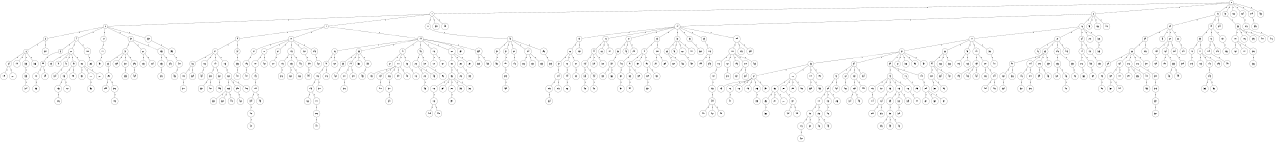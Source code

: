 graph G {
size="8.5,11;"
ratio = "expand;"
fixedsize="true;"
overlap="scale;"
node[shape=circle,width=.12,hight=.12,fontsize=12]
edge[fontsize=12]

0[label=" 0" color=black, pos="2.2602689,0.57522632!"];
1[label=" 1" color=black, pos="1.1452821,1.2436615!"];
2[label=" 2" color=black, pos="1.9753735,2.8159635!"];
3[label=" 3" color=black, pos="1.0950148,0.27272303!"];
4[label=" 4" color=black, pos="2.0802472,1.1615677!"];
5[label=" 5" color=black, pos="1.2275807,0.24066206!"];
6[label=" 6" color=black, pos="1.5898493,0.16160998!"];
7[label=" 7" color=black, pos="2.770256,0.53920199!"];
8[label=" 8" color=black, pos="1.5548776,1.5337963!"];
9[label=" 9" color=black, pos="0.4967174,2.1363004!"];
10[label=" 10" color=black, pos="0.25599183,2.3672392!"];
11[label=" 11" color=black, pos="1.5788913,0.53312112!"];
12[label=" 12" color=black, pos="0.63655563,1.1030114!"];
13[label=" 13" color=black, pos="1.196585,2.6318153!"];
14[label=" 14" color=black, pos="0.89621993,2.2118759!"];
15[label=" 15" color=black, pos="1.7286778,0.69700088!"];
16[label=" 16" color=black, pos="0.8655062,2.9837151!"];
17[label=" 17" color=black, pos="1.0082551,0.83431455!"];
18[label=" 18" color=black, pos="2.0722795,2.6152535!"];
19[label=" 19" color=black, pos="0.84151602,0.31030924!"];
20[label=" 20" color=black, pos="2.8430634,0.342208!"];
21[label=" 21" color=black, pos="1.7569941,0.82608268!"];
22[label=" 22" color=black, pos="2.7674486,1.3196899!"];
23[label=" 23" color=black, pos="0.78903647,0.77968182!"];
24[label=" 24" color=black, pos="2.247488,1.0167663!"];
25[label=" 25" color=black, pos="2.8834125,2.51999!"];
26[label=" 26" color=black, pos="0.052634594,1.6068628!"];
27[label=" 27" color=black, pos="2.2836181,2.3722223!"];
28[label=" 28" color=black, pos="2.3304926,1.1663299!"];
29[label=" 29" color=black, pos="2.6884536,2.7407007!"];
30[label=" 30" color=black, pos="0.030371138,2.9520286!"];
31[label=" 31" color=black, pos="1.0770814,1.4739503!"];
32[label=" 32" color=black, pos="1.4951073,2.5803125!"];
33[label=" 33" color=black, pos="0.34179737,1.3342119!"];
34[label=" 34" color=black, pos="2.2355459,0.28858259!"];
35[label=" 35" color=black, pos="0.85824671,0.64584546!"];
36[label=" 36" color=black, pos="2.3752351,2.2762261!"];
37[label=" 37" color=black, pos="2.8045879,2.5195909!"];
38[label=" 38" color=black, pos="1.0773174,0.65436664!"];
39[label=" 39" color=black, pos="1.2033298,1.4789682!"];
40[label=" 40" color=black, pos="0.61903347,0.076957045!"];
41[label=" 41" color=black, pos="0.15958313,0.35526281!"];
42[label=" 42" color=black, pos="0.35224362,1.914293!"];
43[label=" 43" color=black, pos="1.3046503,1.3992297!"];
44[label=" 44" color=black, pos="0.37231383,1.7435741!"];
45[label=" 45" color=black, pos="1.6923825,2.0118608!"];
46[label=" 46" color=black, pos="1.7347844,2.9240986!"];
47[label=" 47" color=black, pos="2.7945443,2.6365514!"];
48[label=" 48" color=black, pos="2.4623475,2.3744086!"];
49[label=" 49" color=black, pos="0.12467734,1.0170597!"];
50[label=" 50" color=black, pos="1.3735168,0.68741129!"];
51[label=" 51" color=black, pos="1.4914912,1.3580525!"];
52[label=" 52" color=black, pos="2.7620967,2.0407067!"];
53[label=" 53" color=black, pos="2.3647915,0.22417907!"];
54[label=" 54" color=black, pos="0.71879489,0.037690048!"];
55[label=" 55" color=black, pos="1.5513445,0.92691699!"];
56[label=" 56" color=black, pos="0.38774982,1.6356226!"];
57[label=" 57" color=black, pos="0.030997071,1.9893481!"];
58[label=" 58" color=black, pos="2.5840349,0.082681018!"];
59[label=" 59" color=black, pos="2.7634004,1.9393311!"];
60[label=" 60" color=black, pos="1.54236,1.9799763!"];
61[label=" 61" color=black, pos="1.0326054,1.0067274!"];
62[label=" 62" color=black, pos="2.3524331,0.26473947!"];
63[label=" 63" color=black, pos="2.7186588,2.9174695!"];
64[label=" 64" color=black, pos="1.4929821,2.6188358!"];
65[label=" 65" color=black, pos="1.2057744,1.9284931!"];
66[label=" 66" color=black, pos="0.28494335,1.8653354!"];
67[label=" 67" color=black, pos="0.45190758,1.5738409!"];
68[label=" 68" color=black, pos="0.78470448,1.9014191!"];
69[label=" 69" color=black, pos="0.75797258,0.56871012!"];
70[label=" 70" color=black, pos="0.95256394,1.0141832!"];
71[label=" 71" color=black, pos="2.0251061,0.77763142!"];
72[label=" 72" color=black, pos="0.48474489,0.042067295!"];
73[label=" 73" color=black, pos="0.0046511707,1.4803286!"];
74[label=" 74" color=black, pos="1.9817345,2.3379383!"];
75[label=" 75" color=black, pos="1.1503306,2.4279097!"];
76[label=" 76" color=black, pos="0.4655963,2.752345!"];
77[label=" 77" color=black, pos="2.2374753,0.33397454!"];
78[label=" 78" color=black, pos="2.1545047,1.861262!"];
79[label=" 79" color=black, pos="0.27981054,1.6976989!"];
80[label=" 80" color=black, pos="2.0353607,1.4550747!"];
81[label=" 81" color=black, pos="2.7103265,2.3296064!"];
82[label=" 82" color=black, pos="2.2810673,1.125703!"];
83[label=" 83" color=black, pos="1.5793238,2.366433!"];
84[label=" 84" color=black, pos="0.88294151,1.268489!"];
85[label=" 85" color=black, pos="2.439833,0.31045611!"];
86[label=" 86" color=black, pos="1.9506213,1.7739484!"];
87[label=" 87" color=black, pos="0.81061162,0.99498723!"];
88[label=" 88" color=black, pos="0.21141346,1.8859842!"];
89[label=" 89" color=black, pos="1.3854652,1.613801!"];
90[label=" 90" color=black, pos="1.8831352,0.097930442!"];
91[label=" 91" color=black, pos="1.2931167,2.5073791!"];
92[label=" 92" color=black, pos="1.5831414,2.2964751!"];
93[label=" 93" color=black, pos="2.3783315,0.61731221!"];
94[label=" 94" color=black, pos="1.7786493,0.55938458!"];
95[label=" 95" color=black, pos="2.8629079,0.43523326!"];
96[label=" 96" color=black, pos="0.0044337348,0.99606139!"];
97[label=" 97" color=black, pos="0.53680802,0.056431455!"];
98[label=" 98" color=black, pos="0.34936638,2.8824023!"];
99[label=" 99" color=black, pos="0.61872536,1.8185413!"];
100[label=" 100" color=black, pos="1.1656494,1.2248413!"];
101[label=" 101" color=black, pos="2.7219475,2.8729337!"];
102[label=" 102" color=black, pos="2.2334141,1.0898578!"];
103[label=" 103" color=black, pos="1.98669,2.1706435!"];
104[label=" 104" color=black, pos="0.84630853,0.38102272!"];
105[label=" 105" color=black, pos="0.77656725,1.8030598!"];
106[label=" 106" color=black, pos="1.5918161,1.7684167!"];
107[label=" 107" color=black, pos="0.075243377,0.41240824!"];
108[label=" 108" color=black, pos="0.70197439,0.7848736!"];
109[label=" 109" color=black, pos="1.479403,2.9245188!"];
110[label=" 110" color=black, pos="0.090125501,1.8091393!"];
111[label=" 111" color=black, pos="1.5394677,0.067939334!"];
112[label=" 112" color=black, pos="1.1464876,2.7688928!"];
113[label=" 113" color=black, pos="2.8864162,1.0489885!"];
114[label=" 114" color=black, pos="2.2574146,1.6887738!"];
115[label=" 115" color=black, pos="2.4043632,0.57355075!"];
116[label=" 116" color=black, pos="1.7384315,1.5302596!"];
117[label=" 117" color=black, pos="0.01623162,2.9306517!"];
118[label=" 118" color=black, pos="1.469155,2.1831727!"];
119[label=" 119" color=black, pos="1.7195738,2.394399!"];
120[label=" 120" color=black, pos="0.70007406,2.7891163!"];
121[label=" 121" color=black, pos="1.7352444,1.0647226!"];
122[label=" 122" color=black, pos="0.65551002,2.325317!"];
123[label=" 123" color=black, pos="2.8546784,0.16621089!"];
124[label=" 124" color=black, pos="2.2572921,1.8109445!"];
125[label=" 125" color=black, pos="2.1512488,0.37988087!"];
126[label=" 126" color=black, pos="0.48138722,2.6290265!"];
127[label=" 127" color=black, pos="2.8141655,2.0670224!"];
128[label=" 128" color=black, pos="2.1867172,2.1007299!"];
129[label=" 129" color=black, pos="1.6942434,0.91462059!"];
130[label=" 130" color=black, pos="0.9189489,2.4096267!"];
131[label=" 131" color=black, pos="2.1388054,1.3667372!"];
132[label=" 132" color=black, pos="0.27230806,0.66962127!"];
133[label=" 133" color=black, pos="1.9192779,2.0439607!"];
134[label=" 134" color=black, pos="1.6125557,1.601626!"];
135[label=" 135" color=black, pos="1.6964127,0.94096085!"];
136[label=" 136" color=black, pos="0.52478705,0.80509154!"];
137[label=" 137" color=black, pos="0.20714328,1.5687839!"];
138[label=" 138" color=black, pos="0.95964974,1.8997194!"];
139[label=" 139" color=black, pos="2.5542483,2.4945526!"];
140[label=" 140" color=black, pos="0.44413825,1.2501132!"];
141[label=" 141" color=black, pos="2.2136761,2.7640812!"];
142[label=" 142" color=black, pos="0.96706111,1.252953!"];
143[label=" 143" color=black, pos="2.0343556,1.5466038!"];
144[label=" 144" color=black, pos="2.2356046,1.7781731!"];
145[label=" 145" color=black, pos="0.071407421,2.56884!"];
146[label=" 146" color=black, pos="1.3253677,1.1295123!"];
147[label=" 147" color=black, pos="0.7350161,1.7061723!"];
148[label=" 148" color=black, pos="2.7882388,2.5425704!"];
149[label=" 149" color=black, pos="1.2503594,0.82814664!"];
150[label=" 150" color=black, pos="1.6723588,1.8808943!"];
151[label=" 151" color=black, pos="0.27501344,0.26585709!"];
152[label=" 152" color=black, pos="1.7791934,2.9533659!"];
153[label=" 153" color=black, pos="2.3909873,0.88165797!"];
154[label=" 154" color=black, pos="0.99076541,2.5959711!"];
155[label=" 155" color=black, pos="2.6352352,1.9049359!"];
156[label=" 156" color=black, pos="1.258429,2.4253889!"];
157[label=" 157" color=black, pos="2.7541579,1.7262089!"];
158[label=" 158" color=black, pos="0.33463517,1.1332312!"];
159[label=" 159" color=black, pos="2.0346014,0.12026663!"];
160[label=" 160" color=black, pos="2.4431185,1.6643956!"];
161[label=" 161" color=black, pos="0.59583844,0.55046089!"];
162[label=" 162" color=black, pos="0.55722379,1.3123854!"];
163[label=" 163" color=black, pos="2.4485754,2.615933!"];
164[label=" 164" color=black, pos="0.66482752,0.21579274!"];
165[label=" 165" color=black, pos="0.29485747,0.84550218!"];
166[label=" 166" color=black, pos="2.5491049,2.2391413!"];
167[label=" 167" color=black, pos="1.3778216,2.397501!"];
168[label=" 168" color=black, pos="1.4330404,1.6550459!"];
169[label=" 169" color=black, pos="2.6079501,2.6154827!"];
170[label=" 170" color=black, pos="2.3519388,2.3576329!"];
171[label=" 171" color=black, pos="2.1451893,2.5075185!"];
172[label=" 172" color=black, pos="2.0148878,0.22900223!"];
173[label=" 173" color=black, pos="2.6653129,2.9392379!"];
174[label=" 174" color=black, pos="0.053237763,2.7981241!"];
175[label=" 175" color=black, pos="2.5377871,2.2519995!"];
176[label=" 176" color=black, pos="2.2575218,2.9997064!"];
177[label=" 177" color=black, pos="0.11255229,2.0306458!"];
178[label=" 178" color=black, pos="0.54305713,2.2650053!"];
179[label=" 179" color=black, pos="1.3618446,1.4982632!"];
180[label=" 180" color=black, pos="2.4958351,0.68647767!"];
181[label=" 181" color=black, pos="2.8017699,1.3755659!"];
182[label=" 182" color=black, pos="2.8040948,2.286067!"];
183[label=" 183" color=black, pos="2.3693152,0.31270937!"];
184[label=" 184" color=black, pos="1.445112,1.4923089!"];
185[label=" 185" color=black, pos="0.92760478,2.0221554!"];
186[label=" 186" color=black, pos="0.91123341,0.15890833!"];
187[label=" 187" color=black, pos="1.0596844,2.6498104!"];
188[label=" 188" color=black, pos="1.384437,0.71666754!"];
189[label=" 189" color=black, pos="0.96200368,1.0412145!"];
190[label=" 190" color=black, pos="2.2659234,2.1079803!"];
191[label=" 191" color=black, pos="0.865348,1.2620756!"];
192[label=" 192" color=black, pos="0.73310542,0.86812424!"];
193[label=" 193" color=black, pos="1.2773391,1.1313721!"];
194[label=" 194" color=black, pos="2.1774402,2.4616506!"];
195[label=" 195" color=black, pos="0.94745199,2.7926442!"];
196[label=" 196" color=black, pos="2.4477491,0.51809584!"];
197[label=" 197" color=black, pos="0.60154515,2.1758512!"];
198[label=" 198" color=black, pos="0.8865918,1.5027072!"];
199[label=" 199" color=black, pos="2.7045212,0.062399774!"];
200[label=" 200" color=black, pos="2.5191672,0.098336839!"];
201[label=" 201" color=black, pos="2.8208036,1.9850789!"];
202[label=" 202" color=black, pos="0.5199894,0.23536854!"];
203[label=" 203" color=black, pos="1.5581904,0.79933038!"];
204[label=" 204" color=black, pos="0.53732449,0.41569221!"];
205[label=" 205" color=black, pos="2.8767365,0.0063382085!"];
206[label=" 206" color=black, pos="0.87537492,0.51526814!"];
207[label=" 207" color=black, pos="2.2738281,2.0175228!"];
208[label=" 208" color=black, pos="0.50819193,2.5895016!"];
209[label=" 209" color=black, pos="2.3455686,0.32723939!"];
210[label=" 210" color=black, pos="0.021309997,0.33299937!"];
211[label=" 211" color=black, pos="2.5906207,2.5854399!"];
212[label=" 212" color=black, pos="1.449756,1.2668148!"];
213[label=" 213" color=black, pos="0.59267552,0.089820839!"];
214[label=" 214" color=black, pos="2.7821984,0.04794658!"];
215[label=" 215" color=black, pos="0.18275688,2.8490218!"];
216[label=" 216" color=black, pos="0.18132898,2.0199444!"];
217[label=" 217" color=black, pos="1.013104,0.39245552!"];
218[label=" 218" color=black, pos="2.9097917,0.61391442!"];
219[label=" 219" color=black, pos="2.8577846,2.6283575!"];
220[label=" 220" color=black, pos="2.2004865,1.6340331!"];
221[label=" 221" color=black, pos="2.1683254,1.2612124!"];
222[label=" 222" color=black, pos="1.3289429,2.0065503!"];
223[label=" 223" color=black, pos="1.3746284,2.2026486!"];
224[label=" 224" color=black, pos="2.2940955,2.0828549!"];
225[label=" 225" color=black, pos="1.5697767,0.34161354!"];
226[label=" 226" color=black, pos="0.20076529,1.9799807!"];
227[label=" 227" color=black, pos="1.1548823,0.36609051!"];
228[label=" 228" color=black, pos="1.5035106,2.1485307!"];
229[label=" 229" color=black, pos="2.7239775,1.6223597!"];
230[label=" 230" color=black, pos="1.7189021,0.56462026!"];
231[label=" 231" color=black, pos="2.484482,0.64948782!"];
232[label=" 232" color=black, pos="0.98986182,1.0857771!"];
233[label=" 233" color=black, pos="0.2076531,0.039206903!"];
234[label=" 234" color=black, pos="1.3829186,1.4669683!"];
235[label=" 235" color=black, pos="1.6275259,2.8931696!"];
236[label=" 236" color=black, pos="2.8331824,1.8028724!"];
237[label=" 237" color=black, pos="1.4514435,2.6100804!"];
238[label=" 238" color=black, pos="0.054141997,0.26387613!"];
239[label=" 239" color=black, pos="0.94196956,2.3172016!"];
240[label=" 240" color=black, pos="2.6457066,0.49146991!"];
241[label=" 241" color=black, pos="1.8303693,1.2617781!"];
242[label=" 242" color=black, pos="0.54986444,0.7510888!"];
243[label=" 243" color=black, pos="1.5618052,0.30842678!"];
244[label=" 244" color=black, pos="2.6859588,2.9521476!"];
245[label=" 245" color=black, pos="1.5365312,0.30774796!"];
246[label=" 246" color=black, pos="2.7369288,1.1292972!"];
247[label=" 247" color=black, pos="0.48498804,2.6107297!"];
248[label=" 248" color=black, pos="1.8494775,2.9840544!"];
249[label=" 249" color=black, pos="1.6328764,0.89313472!"];
250[label=" 250" color=black, pos="0.97457897,2.3601312!"];
251[label=" 251" color=black, pos="0.28848196,0.93137188!"];
252[label=" 252" color=black, pos="1.7798571,1.1118431!"];
253[label=" 253" color=black, pos="0.44574761,2.9070616!"];
254[label=" 254" color=black, pos="2.9912152,0.86157473!"];
255[label=" 255" color=black, pos="0.48285763,0.60689788!"];
256[label=" 256" color=black, pos="2.5745041,2.0121819!"];
257[label=" 257" color=black, pos="1.8367848,0.39012137!"];
258[label=" 258" color=black, pos="0.54954016,2.347748!"];
259[label=" 259" color=black, pos="0.41881054,2.8124629!"];
260[label=" 260" color=black, pos="2.1626394,2.515056!"];
261[label=" 261" color=black, pos="1.3438971,0.79106342!"];
262[label=" 262" color=black, pos="2.4584764,2.8113154!"];
263[label=" 263" color=black, pos="0.12494258,0.2736692!"];
264[label=" 264" color=black, pos="1.0091656,0.90682715!"];
265[label=" 265" color=black, pos="0.19116777,2.6573143!"];
266[label=" 266" color=black, pos="2.0472011,2.5787301!"];
267[label=" 267" color=black, pos="2.2841822,1.6646793!"];
268[label=" 268" color=black, pos="1.315499,2.0552086!"];
269[label=" 269" color=black, pos="2.601853,0.99450824!"];
270[label=" 270" color=black, pos="0.4989102,1.0016635!"];
271[label=" 271" color=black, pos="1.2240369,1.3232994!"];
272[label=" 272" color=black, pos="2.5611839,2.079153!"];
273[label=" 273" color=black, pos="1.5270751,0.49305955!"];
274[label=" 274" color=black, pos="0.74152953,1.0402879!"];
275[label=" 275" color=black, pos="0.46298257,1.4725333!"];
276[label=" 276" color=black, pos="1.8847026,1.4378776!"];
277[label=" 277" color=black, pos="1.374014,1.546885!"];
278[label=" 278" color=black, pos="1.2382094,0.496777!"];
279[label=" 279" color=black, pos="2.8238813,2.6954489!"];
280[label=" 280" color=black, pos="1.050203,2.1374167!"];
281[label=" 281" color=black, pos="2.5110691,1.1515543!"];
282[label=" 282" color=black, pos="2.7022659,0.27831038!"];
283[label=" 283" color=black, pos="2.8968094,1.94373!"];
284[label=" 284" color=black, pos="1.2785857,2.2680675!"];
285[label=" 285" color=black, pos="1.8139934,0.52552392!"];
286[label=" 286" color=black, pos="0.363501,1.5144492!"];
287[label=" 287" color=black, pos="0.84237735,0.57244737!"];
288[label=" 288" color=black, pos="0.98450001,2.4698585!"];
289[label=" 289" color=black, pos="1.3403404,0.7481678!"];
290[label=" 290" color=black, pos="1.813255,0.20785474!"];
291[label=" 291" color=black, pos="0.77732188,2.4915763!"];
292[label=" 292" color=black, pos="2.5331923,1.7085073!"];
293[label=" 293" color=black, pos="1.5745963,2.3993885!"];
294[label=" 294" color=black, pos="2.2563321,0.12547955!"];
295[label=" 295" color=black, pos="1.1237358,2.9912898!"];
296[label=" 296" color=black, pos="1.407791,2.6038049!"];
297[label=" 297" color=black, pos="2.0825611,1.7907377!"];
298[label=" 298" color=black, pos="0.3784509,1.6058806!"];
299[label=" 299" color=black, pos="0.15017715,2.2116803!"];
300[label=" 300" color=black, pos="2.8571007,2.0305551!"];
301[label=" 301" color=black, pos="0.15421877,0.36979431!"];
302[label=" 302" color=black, pos="0.34378125,0.50926031!"];
303[label=" 303" color=black, pos="1.1932008,2.5757528!"];
304[label=" 304" color=black, pos="1.9616984,2.3491232!"];
305[label=" 305" color=black, pos="1.5315304,1.9400758!"];
306[label=" 306" color=black, pos="1.1384532,1.0657541!"];
307[label=" 307" color=black, pos="1.6434133,0.97199984!"];
308[label=" 308" color=black, pos="0.19762205,0.93221101!"];
309[label=" 309" color=black, pos="0.43249854,1.7623917!"];
310[label=" 310" color=black, pos="2.7972792,0.24379682!"];
311[label=" 311" color=black, pos="2.7722021,1.5914717!"];
312[label=" 312" color=black, pos="1.9991074,0.77816012!"];
313[label=" 313" color=black, pos="2.0804557,2.4406192!"];
314[label=" 314" color=black, pos="0.26419223,0.50753937!"];
315[label=" 315" color=black, pos="2.7838077,0.40811949!"];
316[label=" 316" color=black, pos="2.4820942,0.3332706!"];
317[label=" 317" color=black, pos="0.64233581,0.6908725!"];
318[label=" 318" color=black, pos="0.36731426,0.43009492!"];
319[label=" 319" color=black, pos="1.754219,2.8734169!"];
320[label=" 320" color=black, pos="0.96216154,0.28396413!"];
321[label=" 321" color=black, pos="0.3698129,2.2615263!"];
322[label=" 322" color=black, pos="0.23095656,1.5416106!"];
323[label=" 323" color=black, pos="2.2486048,2.9961941!"];
324[label=" 324" color=black, pos="1.2900606,1.6452917!"];
325[label=" 325" color=black, pos="2.425127,0.37201139!"];
326[label=" 326" color=black, pos="1.2708335,1.9319576!"];
327[label=" 327" color=black, pos="1.8236729,2.7783788!"];
328[label=" 328" color=black, pos="2.4569515,0.82845176!"];
329[label=" 329" color=black, pos="0.78692622,2.4607695!"];
330[label=" 330" color=black, pos="1.8590436,1.0326471!"];
331[label=" 331" color=black, pos="0.95211028,0.83834748!"];
332[label=" 332" color=black, pos="2.3583058,0.1745673!"];
333[label=" 333" color=black, pos="2.8198034,2.575874!"];
334[label=" 334" color=black, pos="1.348685,2.1156894!"];
335[label=" 335" color=black, pos="2.3132061,2.9581924!"];
336[label=" 336" color=black, pos="2.9564112,2.596922!"];
337[label=" 337" color=black, pos="1.8766222,0.76122017!"];
338[label=" 338" color=black, pos="1.0600717,1.8433143!"];
339[label=" 339" color=black, pos="2.8227084,2.2543529!"];
340[label=" 340" color=black, pos="1.165301,1.9644471!"];
341[label=" 341" color=black, pos="2.9754989,0.075741305!"];
342[label=" 342" color=black, pos="0.0481527,1.4965418!"];
343[label=" 343" color=black, pos="1.085499,2.1315164!"];
344[label=" 344" color=black, pos="2.2413785,1.7852475!"];
345[label=" 345" color=black, pos="0.78613003,1.8536665!"];
346[label=" 346" color=black, pos="0.34033494,0.85838379!"];
347[label=" 347" color=black, pos="2.3786427,1.3440576!"];
348[label=" 348" color=black, pos="2.5416569,2.5290481!"];
349[label=" 349" color=black, pos="2.8488257,0.84133968!"];
350[label=" 350" color=black, pos="2.7962201,2.2583372!"];
351[label=" 351" color=black, pos="2.7926158,0.92362916!"];
352[label=" 352" color=black, pos="1.1182921,0.15199494!"];
353[label=" 353" color=black, pos="1.2553444,0.75062393!"];
354[label=" 354" color=black, pos="0.70264236,1.7587227!"];
355[label=" 355" color=black, pos="0.72174442,1.6252287!"];
356[label=" 356" color=black, pos="0.41128489,2.7805571!"];
357[label=" 357" color=black, pos="1.7590661,0.15708905!"];
358[label=" 358" color=black, pos="1.9597783,0.43700525!"];
359[label=" 359" color=black, pos="1.80528,2.7863883!"];
360[label=" 360" color=black, pos="2.0695111,0.82799424!"];
361[label=" 361" color=black, pos="1.9440448,1.9205348!"];
362[label=" 362" color=black, pos="1.1876259,2.7279722!"];
363[label=" 363" color=black, pos="2.7820377,2.1727716!"];
364[label=" 364" color=black, pos="2.5074777,0.45343317!"];
365[label=" 365" color=black, pos="2.5752255,1.82183!"];
366[label=" 366" color=black, pos="0.025948516,1.2873979!"];
367[label=" 367" color=black, pos="0.61946968,1.7548006!"];
368[label=" 368" color=black, pos="1.0121696,2.0138362!"];
369[label=" 369" color=black, pos="0.16141298,0.60290147!"];
370[label=" 370" color=black, pos="1.6136284,2.2584092!"];
371[label=" 371" color=black, pos="1.6840745,0.58898862!"];
372[label=" 372" color=black, pos="1.3845096,1.458096!"];
373[label=" 373" color=black, pos="0.65294401,2.494739!"];
374[label=" 374" color=black, pos="2.5387613,2.510121!"];
375[label=" 375" color=black, pos="1.8559232,0.84721176!"];
376[label=" 376" color=black, pos="0.84771637,1.8243071!"];
377[label=" 377" color=black, pos="2.795419,0.35816823!"];
378[label=" 378" color=black, pos="1.7580822,1.8047135!"];
379[label=" 379" color=black, pos="2.0477583,2.6337089!"];
380[label=" 380" color=black, pos="1.4361239,1.392003!"];
381[label=" 381" color=black, pos="1.371731,1.7679604!"];
382[label=" 382" color=black, pos="0.66887886,2.0687233!"];
383[label=" 383" color=black, pos="1.543003,2.3928948!"];
384[label=" 384" color=black, pos="2.776983,0.39984869!"];
385[label=" 385" color=black, pos="1.6444104,0.98144942!"];
386[label=" 386" color=black, pos="0.37459436,0.84464928!"];
387[label=" 387" color=black, pos="1.179865,0.85462053!"];
388[label=" 388" color=black, pos="2.5701632,0.70505672!"];
389[label=" 389" color=black, pos="0.13336552,0.85238649!"];
390[label=" 390" color=black, pos="0.75109854,0.32704641!"];
391[label=" 391" color=black, pos="1.8370448,1.6848209!"];
392[label=" 392" color=black, pos="0.93714298,2.1864299!"];
393[label=" 393" color=black, pos="0.84268647,2.9840459!"];
394[label=" 394" color=black, pos="2.9540422,2.6396335!"];
395[label=" 395" color=black, pos="0.30705339,1.749896!"];
396[label=" 396" color=black, pos="2.7408776,2.8191108!"];
397[label=" 397" color=black, pos="0.92796981,1.6764875!"];
398[label=" 398" color=black, pos="2.592607,2.9731699!"];
399[label=" 399" color=black, pos="1.723475,1.0436797!"];
400[label=" 400" color=black, pos="0.74266028,0.24217135!"];
401[label=" 401" color=black, pos="2.3979888,2.8026276!"];
402[label=" 402" color=black, pos="0.054912391,0.4859381!"];
403[label=" 403" color=black, pos="1.9365151,1.2391824!"];
404[label=" 404" color=black, pos="0.69078674,2.5516357!"];
405[label=" 405" color=black, pos="0.72979042,2.2978249!"];
406[label=" 406" color=black, pos="1.231657,2.7520493!"];
407[label=" 407" color=black, pos="0.92898551,2.6157501!"];
408[label=" 408" color=black, pos="2.0258385,2.2569925!"];
409[label=" 409" color=black, pos="1.0841387,1.7758583!"];
410[label=" 410" color=black, pos="0.50188119,2.5010168!"];
411[label=" 411" color=black, pos="1.4976305,1.1157889!"];
412[label=" 412" color=black, pos="0.79849237,2.8071737!"];
413[label=" 413" color=black, pos="2.8955478,0.85068023!"];
414[label=" 414" color=black, pos="2.3759934,1.0823369!"];
415[label=" 415" color=black, pos="1.3984585,2.9766247!"];
416[label=" 416" color=black, pos="1.5560084,1.8481243!"];
417[label=" 417" color=black, pos="1.2932374,0.77919812!"];
418[label=" 418" color=black, pos="0.88577902,2.2335149!"];
419[label=" 419" color=black, pos="0.020414169,1.5718267!"];
420[label=" 420" color=black, pos="1.0167283,2.3471893!"];
421[label=" 421" color=black, pos="1.4839991,1.0394809!"];
422[label=" 422" color=black, pos="1.8005991,2.1649714!"];
423[label=" 423" color=black, pos="1.8199047,2.6233546!"];
424[label=" 424" color=black, pos="1.3752135,2.0160602!"];
425[label=" 425" color=black, pos="2.0954615,0.46356945!"];
426[label=" 426" color=black, pos="1.0754733,2.36465!"];
427[label=" 427" color=black, pos="0.046388043,1.914794!"];
428[label=" 428" color=black, pos="0.31547714,2.9753925!"];
429[label=" 429" color=black, pos="1.4598529,0.65946872!"];
430[label=" 430" color=black, pos="1.1366911,2.4595095!"];
431[label=" 431" color=black, pos="1.9660363,0.33250904!"];
432[label=" 432" color=black, pos="1.554343,1.0097007!"];
433[label=" 433" color=black, pos="0.14382759,1.6310451!"];
434[label=" 434" color=black, pos="2.1703544,2.3151883!"];
435[label=" 435" color=black, pos="2.9321719,0.27985882!"];
436[label=" 436" color=black, pos="1.4919657,1.0471252!"];
437[label=" 437" color=black, pos="2.2701247,2.2122705!"];
438[label=" 438" color=black, pos="1.5310341,2.3634117!"];
439[label=" 439" color=black, pos="2.754644,0.83832024!"];
440[label=" 440" color=black, pos="2.04449,0.95879157!"];
441[label=" 441" color=black, pos="1.321291,0.40761845!"];
442[label=" 442" color=black, pos="2.5855318,2.7083878!"];
443[label=" 443" color=black, pos="0.95278912,2.7653526!"];
444[label=" 444" color=black, pos="0.24349796,0.39657329!"];
445[label=" 445" color=black, pos="0.51907177,2.9204384!"];
446[label=" 446" color=black, pos="0.2806237,0.54717631!"];
447[label=" 447" color=black, pos="1.9797708,1.3442548!"];
448[label=" 448" color=black, pos="0.23351745,2.2125784!"];
449[label=" 449" color=black, pos="0.89288303,1.0464538!"];
450[label=" 450" color=black, pos="0.34300359,0.99611848!"];
451[label=" 451" color=black, pos="1.7430884,2.7405475!"];
452[label=" 452" color=black, pos="2.573949,0.50020895!"];
453[label=" 453" color=black, pos="0.74596451,0.1431266!"];
454[label=" 454" color=black, pos="1.7044975,0.06185597!"];
455[label=" 455" color=black, pos="1.0757995,2.7085291!"];
456[label=" 456" color=black, pos="0.70915713,0.86412536!"];
457[label=" 457" color=black, pos="1.5413042,2.080455!"];
458[label=" 458" color=black, pos="1.6654209,0.18010055!"];
459[label=" 459" color=black, pos="0.83804457,2.3950956!"];
460[label=" 460" color=black, pos="0.057768812,1.5050143!"];
461[label=" 461" color=black, pos="1.3159519,0.83032155!"];
462[label=" 462" color=black, pos="2.3384438,1.7047176!"];
463[label=" 463" color=black, pos="0.29828828,0.72356016!"];
464[label=" 464" color=black, pos="2.3343542,0.60948556!"];
465[label=" 465" color=black, pos="0.49826471,2.7599662!"];
466[label=" 466" color=black, pos="1.766514,1.5721949!"];
467[label=" 467" color=black, pos="2.8607148,0.016552097!"];
468[label=" 468" color=black, pos="0.86259498,0.72221697!"];
469[label=" 469" color=black, pos="2.1697072,0.19899623!"];
470[label=" 470" color=black, pos="0.44471603,0.92239424!"];
471[label=" 471" color=black, pos="2.3169606,1.7504497!"];
472[label=" 472" color=black, pos="1.2336399,0.52697315!"];
473[label=" 473" color=black, pos="1.0498758,0.89559022!"];
474[label=" 474" color=black, pos="0.22700618,0.42094838!"];
475[label=" 475" color=black, pos="0.43507553,2.0062047!"];
476[label=" 476" color=black, pos="1.9590668,1.4762174!"];
477[label=" 477" color=black, pos="2.2809601,0.63692504!"];
478[label=" 478" color=black, pos="0.57892749,0.46868048!"];
479[label=" 479" color=black, pos="2.2052737,2.5472028!"];
480[label=" 480" color=black, pos="2.5790655,0.1708182!"];
481[label=" 481" color=black, pos="1.3611153,0.44533109!"];
482[label=" 482" color=black, pos="1.5341935,0.67584254!"];
483[label=" 483" color=black, pos="0.30377994,1.2669395!"];
484[label=" 484" color=black, pos="0.41046882,1.3916208!"];
485[label=" 485" color=black, pos="1.4183705,1.4171051!"];
486[label=" 486" color=black, pos="1.5878651,1.8931861!"];
487[label=" 487" color=black, pos="2.1049158,2.2320524!"];
488[label=" 488" color=black, pos="2.5145649,2.3129226!"];
489[label=" 489" color=black, pos="0.46927901,0.46380176!"];
490[label=" 490" color=black, pos="0.6245331,2.9727416!"];
491[label=" 491" color=black, pos="2.8216915,0.1911598!"];
492[label=" 492" color=black, pos="1.982838,0.92358927!"];
493[label=" 493" color=black, pos="2.6113265,2.3985066!"];
494[label=" 494" color=black, pos="0.22648002,2.9923304!"];
495[label=" 495" color=black, pos="0.73208165,0.015377111!"];
496[label=" 496" color=black, pos="1.6272534,1.1223268!"];
497[label=" 497" color=black, pos="1.0865533,1.1000049!"];
498[label=" 498" color=black, pos="0.72577281,2.6393994!"];
499[label=" 499" color=black, pos="1.3124276,2.7796246!"];
0--1[label="1"]
0--8[label="1"]
0--13[label="1"]
0--52[label="1"]
0--166[label="1"]
0--264[label="1"]
0--279[label="1"]
0--436[label="1"]
1--2[label="1"]
1--7[label="1"]
1--11[label="1"]
1--392[label="1"]
1--409[label="1"]
2--3[label="1"]
2--4[label="1"]
2--12[label="1"]
2--30[label="1"]
2--330[label="1"]
3--6[label="1"]
3--327[label="1"]
4--5[label="1"]
4--20[label="1"]
4--100[label="1"]
5--99[label="1"]
6--84[label="1"]
6--197[label="1"]
6--335[label="1"]
6--363[label="1"]
7--9[label="1"]
7--10[label="1"]
7--19[label="1"]
8--14[label="1"]
8--16[label="1"]
8--95[label="1"]
8--136[label="1"]
8--472[label="1"]
9--24[label="1"]
9--34[label="1"]
10--27[label="1"]
10--70[label="1"]
10--81[label="1"]
10--115[label="1"]
10--130[label="1"]
10--243[label="1"]
11--48[label="1"]
12--71[label="1"]
13--29[label="1"]
13--49[label="1"]
13--344[label="1"]
14--15[label="1"]
14--18[label="1"]
14--21[label="1"]
14--23[label="1"]
14--32[label="1"]
14--58[label="1"]
14--85[label="1"]
14--109[label="1"]
15--28[label="1"]
15--230[label="1"]
16--17[label="1"]
16--22[label="1"]
16--64[label="1"]
16--212[label="1"]
16--326[label="1"]
17--31[label="1"]
17--66[label="1"]
17--98[label="1"]
17--141[label="1"]
17--316[label="1"]
18--44[label="1"]
18--88[label="1"]
18--174[label="1"]
19--26[label="1"]
19--33[label="1"]
19--41[label="1"]
19--93[label="1"]
19--116[label="1"]
19--120[label="1"]
19--257[label="1"]
19--359[label="1"]
20--25[label="1"]
20--40[label="1"]
20--42[label="1"]
20--92[label="1"]
20--128[label="1"]
21--38[label="1"]
21--45[label="1"]
21--291[label="1"]
22--46[label="1"]
22--65[label="1"]
22--248[label="1"]
22--415[label="1"]
23--47[label="1"]
23--200[label="1"]
24--56[label="1"]
24--126[label="1"]
24--147[label="1"]
24--163[label="1"]
26--97[label="1"]
26--180[label="1"]
27--196[label="1"]
28--37[label="1"]
28--178[label="1"]
28--271[label="1"]
29--39[label="1"]
29--43[label="1"]
29--60[label="1"]
29--86[label="1"]
30--57[label="1"]
30--62[label="1"]
30--235[label="1"]
31--36[label="1"]
31--54[label="1"]
31--59[label="1"]
31--61[label="1"]
31--362[label="1"]
31--405[label="1"]
31--437[label="1"]
32--63[label="1"]
32--96[label="1"]
32--261[label="1"]
32--417[label="1"]
33--35[label="1"]
33--79[label="1"]
33--338[label="1"]
33--342[label="1"]
34--358[label="1"]
35--460[label="1"]
36--87[label="1"]
36--112[label="1"]
36--144[label="1"]
36--492[label="1"]
37--124[label="1"]
38--347[label="1"]
39--68[label="1"]
39--203[label="1"]
41--67[label="1"]
41--111[label="1"]
41--138[label="1"]
42--304[label="1"]
44--154[label="1"]
44--340[label="1"]
44--372[label="1"]
47--91[label="1"]
47--150[label="1"]
47--192[label="1"]
48--50[label="1"]
48--51[label="1"]
48--80[label="1"]
48--214[label="1"]
48--296[label="1"]
49--55[label="1"]
49--78[label="1"]
49--151[label="1"]
50--458[label="1"]
51--191[label="1"]
52--53[label="1"]
53--101[label="1"]
53--106[label="1"]
53--303[label="1"]
53--400[label="1"]
54--73[label="1"]
54--82[label="1"]
54--231[label="1"]
54--234[label="1"]
55--72[label="1"]
55--77[label="1"]
56--102[label="1"]
56--369[label="1"]
57--83[label="1"]
57--259[label="1"]
57--321[label="1"]
57--398[label="1"]
58--382[label="1"]
59--75[label="1"]
59--76[label="1"]
59--140[label="1"]
60--129[label="1"]
60--164[label="1"]
60--204[label="1"]
62--223[label="1"]
62--224[label="1"]
63--280[label="1"]
63--466[label="1"]
64--74[label="1"]
64--137[label="1"]
65--90[label="1"]
65--104[label="1"]
65--202[label="1"]
65--350[label="1"]
66--94[label="1"]
66--266[label="1"]
66--366[label="1"]
68--69[label="1"]
68--134[label="1"]
68--216[label="1"]
68--218[label="1"]
68--307[label="1"]
69--443[label="1"]
70--107[label="1"]
70--422[label="1"]
71--451[label="1"]
72--275[label="1"]
73--89[label="1"]
73--464[label="1"]
74--276[label="1"]
74--425[label="1"]
75--105[label="1"]
75--131[label="1"]
75--135[label="1"]
75--185[label="1"]
75--186[label="1"]
76--298[label="1"]
77--123[label="1"]
77--142[label="1"]
77--295[label="1"]
78--119[label="1"]
78--242[label="1"]
79--211[label="1"]
79--370[label="1"]
80--148[label="1"]
81--217[label="1"]
82--488[label="1"]
83--292[label="1"]
84--149[label="1"]
84--227[label="1"]
85--113[label="1"]
86--247[label="1"]
87--169[label="1"]
87--176[label="1"]
87--188[label="1"]
87--198[label="1"]
87--265[label="1"]
87--391[label="1"]
89--117[label="1"]
89--132[label="1"]
89--283[label="1"]
90--260[label="1"]
90--336[label="1"]
91--165[label="1"]
91--349[label="1"]
92--133[label="1"]
92--490[label="1"]
93--267[label="1"]
93--310[label="1"]
94--220[label="1"]
94--334[label="1"]
94--431[label="1"]
97--108[label="1"]
97--278[label="1"]
98--103[label="1"]
98--183[label="1"]
99--172[label="1"]
99--249[label="1"]
100--263[label="1"]
101--162[label="1"]
101--177[label="1"]
101--308[label="1"]
102--371[label="1"]
104--146[label="1"]
104--270[label="1"]
105--114[label="1"]
107--145[label="1"]
108--143[label="1"]
108--311[label="1"]
109--110[label="1"]
109--215[label="1"]
109--329[label="1"]
110--118[label="1"]
110--167[label="1"]
110--193[label="1"]
110--210[label="1"]
110--463[label="1"]
111--125[label="1"]
111--189[label="1"]
111--286[label="1"]
111--297[label="1"]
111--402[label="1"]
112--156[label="1"]
112--201[label="1"]
112--240[label="1"]
112--428[label="1"]
113--199[label="1"]
113--345[label="1"]
115--175[label="1"]
115--225[label="1"]
115--448[label="1"]
116--121[label="1"]
116--187[label="1"]
117--157[label="1"]
117--238[label="1"]
118--127[label="1"]
119--497[label="1"]
120--122[label="1"]
120--222[label="1"]
120--251[label="1"]
122--158[label="1"]
122--246[label="1"]
124--205[label="1"]
124--213[label="1"]
126--434[label="1"]
127--153[label="1"]
128--152[label="1"]
128--170[label="1"]
128--221[label="1"]
129--139[label="1"]
130--290[label="1"]
132--416[label="1"]
133--155[label="1"]
133--181[label="1"]
134--319[label="1"]
134--414[label="1"]
135--184[label="1"]
137--252[label="1"]
138--161[label="1"]
140--219[label="1"]
141--159[label="1"]
141--207[label="1"]
142--245[label="1"]
143--168[label="1"]
143--171[label="1"]
144--339[label="1"]
144--433[label="1"]
145--179[label="1"]
146--351[label="1"]
147--322[label="1"]
147--361[label="1"]
151--236[label="1"]
153--429[label="1"]
154--343[label="1"]
154--454[label="1"]
155--206[label="1"]
156--258[label="1"]
156--274[label="1"]
156--277[label="1"]
157--173[label="1"]
157--301[label="1"]
158--160[label="1"]
158--254[label="1"]
158--272[label="1"]
158--346[label="1"]
158--376[label="1"]
159--195[label="1"]
159--423[label="1"]
159--484[label="1"]
160--182[label="1"]
163--282[label="1"]
164--190[label="1"]
164--333[label="1"]
165--444[label="1"]
167--312[label="1"]
170--438[label="1"]
171--208[label="1"]
172--255[label="1"]
173--430[label="1"]
175--318[label="1"]
176--471[label="1"]
178--194[label="1"]
179--394[label="1"]
179--493[label="1"]
182--419[label="1"]
182--440[label="1"]
184--209[label="1"]
184--373[label="1"]
185--239[label="1"]
185--367[label="1"]
185--389[label="1"]
186--477[label="1"]
189--470[label="1"]
191--305[label="1"]
192--229[label="1"]
192--432[label="1"]
194--268[label="1"]
196--407[label="1"]
200--241[label="1"]
200--269[label="1"]
201--377[label="1"]
202--399[label="1"]
202--483[label="1"]
204--309[label="1"]
205--384[label="1"]
207--228[label="1"]
207--244[label="1"]
208--447[label="1"]
210--237[label="1"]
210--324[label="1"]
211--378[label="1"]
214--226[label="1"]
214--232[label="1"]
214--233[label="1"]
216--294[label="1"]
216--356[label="1"]
216--410[label="1"]
218--300[label="1"]
219--284[label="1"]
219--360[label="1"]
219--467[label="1"]
220--302[label="1"]
220--413[label="1"]
222--375[label="1"]
225--262[label="1"]
225--288[label="1"]
229--337[label="1"]
231--289[label="1"]
231--449[label="1"]
235--253[label="1"]
235--348[label="1"]
238--406[label="1"]
238--445[label="1"]
239--250[label="1"]
243--482[label="1"]
244--404[label="1"]
244--475[label="1"]
245--323[label="1"]
245--468[label="1"]
248--256[label="1"]
248--352[label="1"]
250--293[label="1"]
250--439[label="1"]
250--473[label="1"]
253--313[label="1"]
256--320[label="1"]
256--486[label="1"]
258--368[label="1"]
260--364[label="1"]
261--450[label="1"]
264--273[label="1"]
265--396[label="1"]
267--281[label="1"]
267--465[label="1"]
270--328[label="1"]
271--287[label="1"]
272--397[label="1"]
273--476[label="1"]
276--383[label="1"]
279--393[label="1"]
281--435[label="1"]
282--285[label="1"]
282--390[label="1"]
282--408[label="1"]
285--332[label="1"]
285--380[label="1"]
285--442[label="1"]
286--317[label="1"]
289--314[label="1"]
289--498[label="1"]
290--494[label="1"]
291--418[label="1"]
292--299[label="1"]
292--306[label="1"]
296--325[label="1"]
300--315[label="1"]
305--459[label="1"]
306--403[label="1"]
308--386[label="1"]
310--496[label="1"]
315--357[label="1"]
316--411[label="1"]
317--341[label="1"]
319--381[label="1"]
319--474[label="1"]
321--353[label="1"]
322--331[label="1"]
322--421[label="1"]
326--385[label="1"]
330--395[label="1"]
333--426[label="1"]
333--499[label="1"]
335--355[label="1"]
342--455[label="1"]
343--452[label="1"]
347--354[label="1"]
347--388[label="1"]
352--446[label="1"]
355--374[label="1"]
357--387[label="1"]
358--401[label="1"]
359--365[label="1"]
359--485[label="1"]
361--495[label="1"]
367--379[label="1"]
377--424[label="1"]
377--479[label="1"]
390--462[label="1"]
394--412[label="1"]
395--420[label="1"]
398--489[label="1"]
410--453[label="1"]
412--427[label="1"]
418--480[label="1"]
420--456[label="1"]
425--469[label="1"]
429--441[label="1"]
429--461[label="1"]
429--491[label="1"]
443--478[label="1"]
454--457[label="1"]
480--481[label="1"]
486--487[label="1"]

}
